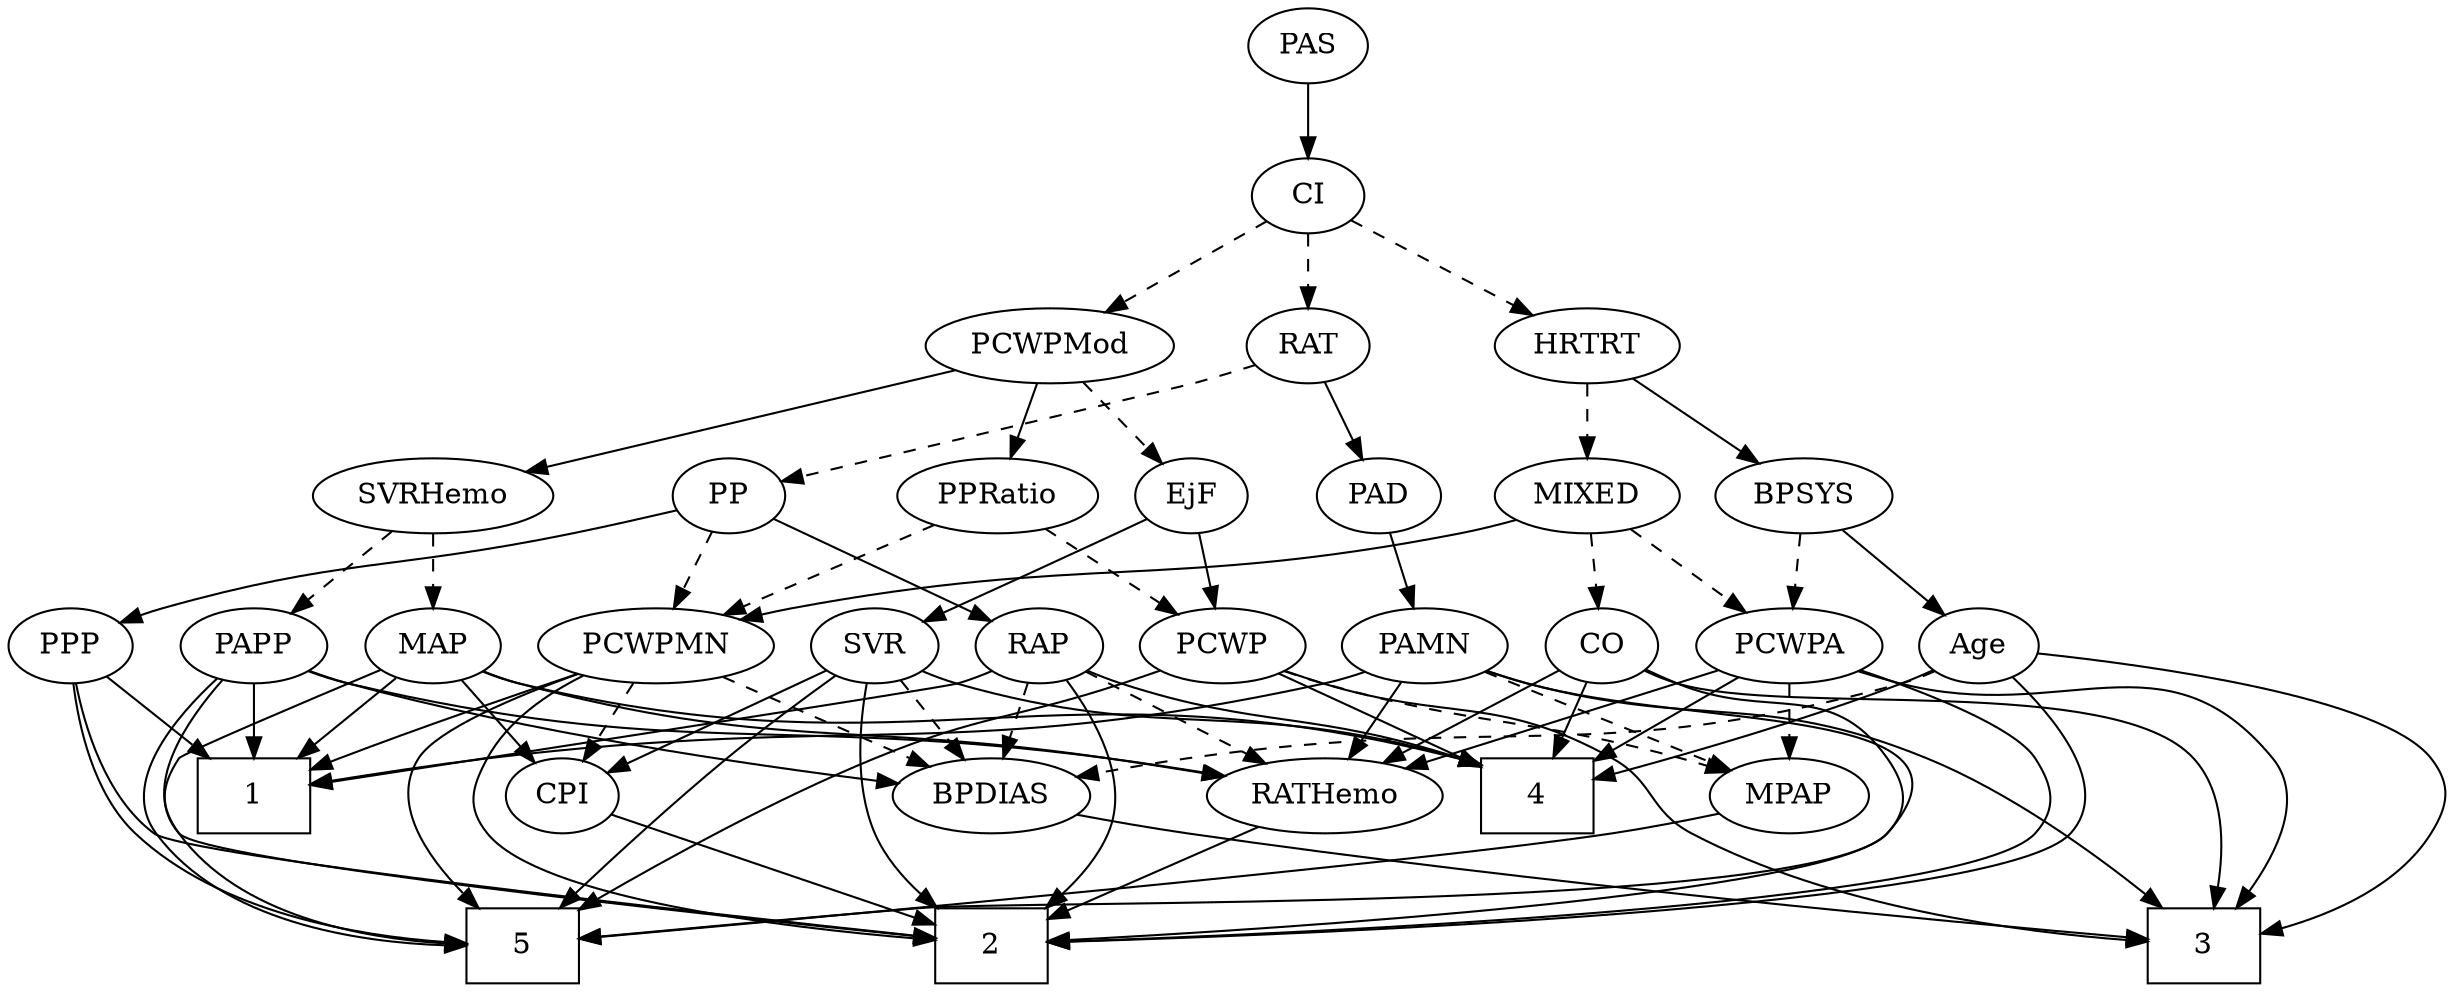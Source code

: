 strict digraph {
	graph [bb="0,0,1126,468"];
	node [label="\N"];
	1	[height=0.5,
		pos="106,90",
		shape=box,
		width=0.75];
	2	[height=0.5,
		pos="455,18",
		shape=box,
		width=0.75];
	3	[height=0.5,
		pos="1010,18",
		shape=box,
		width=0.75];
	4	[height=0.5,
		pos="696,90",
		shape=box,
		width=0.75];
	5	[height=0.5,
		pos="235,18",
		shape=box,
		width=0.75];
	Age	[height=0.5,
		pos="892,162",
		width=0.75];
	Age -> 2	[pos="e,482.18,19.858 909.58,148.22 932.6,129.99 967.61,96.072 946,72 915.79,38.351 601.9,24.168 492.42,20.219",
		style=solid];
	Age -> 3	[pos="e,1037.4,23.845 918.67,158.83 973.16,153.78 1094.2,139.23 1119,108 1128.9,95.466 1127.5,85.564 1119,72 1103.4,47.072 1072.4,33.566 \
1047.4,26.441",
		style=solid];
	Age -> 4	[pos="e,723.25,98.924 870.87,150.5 866.03,148.24 860.88,145.95 856,144 814.51,127.4 765.59,111.75 732.86,101.82",
		style=solid];
	BPDIAS	[height=0.5,
		pos="455,90",
		width=1.1735];
	Age -> BPDIAS	[pos="e,492.13,98.728 871.51,149.92 866.55,147.64 861.18,145.48 856,144 721.77,105.69 681.98,129.11 544,108 530.37,105.91 515.64,103.26 \
502.16,100.68",
		style=dashed];
	EjF	[height=0.5,
		pos="506,234",
		width=0.75];
	SVR	[height=0.5,
		pos="393,162",
		width=0.77632];
	EjF -> SVR	[pos="e,412.64,175.17 486.83,221.13 468.84,209.98 441.71,193.17 421.24,180.49",
		style=solid];
	PCWP	[height=0.5,
		pos="548,162",
		width=0.97491];
	EjF -> PCWP	[pos="e,538.22,179.31 515.53,217.12 520.67,208.56 527.12,197.8 532.92,188.13",
		style=solid];
	RAP	[height=0.5,
		pos="467,162",
		width=0.77632];
	RAP -> 1	[pos="e,133.04,95.221 445.86,150.11 440.77,147.82 435.27,145.61 430,144 416.33,139.82 225.01,109.63 142.95,96.772",
		style=solid];
	RAP -> 2	[pos="e,478.3,36.181 481.88,146.27 490.76,136.38 501.23,122.54 506,108 510.99,92.798 511.98,86.84 506,72 501.65,61.209 493.94,51.386 485.81,\
43.209",
		style=solid];
	RAP -> 4	[pos="e,668.74,104.61 488.61,150.18 493.59,147.94 498.92,145.73 504,144 568.45,122.01 590.85,130.5 659.24,107.86",
		style=solid];
	RATHemo	[height=0.5,
		pos="602,90",
		width=1.3721];
	RAP -> RATHemo	[pos="e,574.52,105.25 488.09,150.06 508.74,139.36 540.62,122.83 565.4,109.98",
		style=dashed];
	RAP -> BPDIAS	[pos="e,457.96,108.28 464.1,144.05 462.77,136.35 461.18,127.03 459.69,118.36",
		style=dashed];
	MIXED	[height=0.5,
		pos="713,234",
		width=1.1193];
	CO	[height=0.5,
		pos="718,162",
		width=0.75];
	MIXED -> CO	[pos="e,716.78,180.1 714.24,215.7 714.79,207.98 715.45,198.71 716.06,190.11",
		style=dashed];
	PCWPA	[height=0.5,
		pos="805,162",
		width=1.1555];
	MIXED -> PCWPA	[pos="e,785.2,178.07 732.51,218.15 745.47,208.29 762.69,195.19 777.1,184.23",
		style=dashed];
	PCWPMN	[height=0.5,
		pos="297,162",
		width=1.3902];
	MIXED -> PCWPMN	[pos="e,333.61,174.47 677.54,225.26 662.6,222.15 645,218.67 629,216 508.29,195.85 475.8,205.01 356,180 351.89,179.14 347.65,178.15 343.42,\
177.07",
		style=solid];
	MPAP	[height=0.5,
		pos="814,90",
		width=0.97491];
	MPAP -> 5	[pos="e,262.07,21.532 782.59,81.735 767.38,78.409 748.81,74.632 732,72 643.08,58.076 371.93,31.917 272.26,22.494",
		style=solid];
	BPSYS	[height=0.5,
		pos="809,234",
		width=1.0471];
	BPSYS -> Age	[pos="e,875.99,176.5 827.01,217.81 839.09,207.62 855.13,194.09 868.26,183.02",
		style=solid];
	BPSYS -> PCWPA	[pos="e,805.98,180.1 808.01,215.7 807.57,207.98 807.04,198.71 806.55,190.11",
		style=dashed];
	PAD	[height=0.5,
		pos="591,234",
		width=0.79437];
	PAMN	[height=0.5,
		pos="637,162",
		width=1.011];
	PAD -> PAMN	[pos="e,626.28,179.31 601.44,217.12 607.12,208.47 614.28,197.58 620.68,187.83",
		style=solid];
	CO -> 3	[pos="e,1014.8,36.172 738.52,150.02 743.48,147.74 748.84,145.55 754,144 807.97,127.79 966.91,149.53 1005,108 1020,91.662 1019.8,65.74 \
1016.7,46.076",
		style=solid];
	CO -> 4	[pos="e,701.43,108.28 712.67,144.05 710.22,136.26 707.26,126.82 704.51,118.08",
		style=solid];
	CO -> 5	[pos="e,262.12,21.593 739.15,150.55 743.99,148.29 749.14,145.98 754,144 799.29,125.53 829.63,147.84 858,108 867.28,94.967 868.84,83.767 \
858,72 824.84,36.007 467.76,40.251 419,36 368.24,31.574 309.64,26.097 272.47,22.576",
		style=solid];
	CO -> RATHemo	[pos="e,626.32,105.68 698.58,149.28 681.28,138.84 655.59,123.34 635.05,110.95",
		style=solid];
	PAS	[height=0.5,
		pos="555,450",
		width=0.75];
	CI	[height=0.5,
		pos="555,378",
		width=0.75];
	PAS -> CI	[pos="e,555,396.1 555,431.7 555,423.98 555,414.71 555,406.11",
		style=solid];
	PAMN -> 1	[pos="e,133.1,95.538 610.23,149.56 604.32,147.41 598.02,145.4 592,144 429.35,106.16 383.72,128.54 218,108 193.01,104.9 165,100.65 143.24,\
97.174",
		style=solid];
	PAMN -> 2	[pos="e,482.28,20.538 664.37,149.87 670.14,147.75 676.22,145.67 682,144 763.19,120.52 913.73,135.54 858,72 834.03,44.674 587.62,27.004 \
492.34,21.147",
		style=solid];
	PAMN -> 3	[pos="e,990.48,36.014 664.35,149.78 670.11,147.66 676.21,145.61 682,144 767.33,120.25 796,141.46 878,108 917.32,91.957 956.98,63.116 982.42,\
42.616",
		style=solid];
	PAMN -> MPAP	[pos="e,787.12,101.63 664.66,150.06 695.1,138.02 744.16,118.62 777.68,105.36",
		style=dashed];
	PAMN -> RATHemo	[pos="e,610.48,107.96 628.71,144.41 624.62,136.25 619.61,126.22 615.03,117.07",
		style=solid];
	RATHemo -> 2	[pos="e,482.13,31.919 573.31,75.337 549.9,64.188 516.68,48.369 491.39,36.331",
		style=solid];
	CPI	[height=0.5,
		pos="254,90",
		width=0.75];
	CPI -> 2	[pos="e,427.86,28.45 277.45,80.833 312.08,68.772 377.22,46.087 418.24,31.802",
		style=solid];
	RAT	[height=0.5,
		pos="555,306",
		width=0.75827];
	RAT -> PAD	[pos="e,582.45,251.63 563.35,288.76 567.65,280.4 572.99,270.02 577.83,260.61",
		style=solid];
	PP	[height=0.5,
		pos="316,234",
		width=0.75];
	RAT -> PP	[pos="e,339.95,242.4 530.86,297.21 521.55,294.26 510.8,290.91 501,288 443.94,271.06 429.15,268.65 372,252 364.76,249.89 357,247.57 349.65,\
245.35",
		style=dashed];
	SVR -> 2	[pos="e,432.95,36.034 391.99,143.71 391.59,125.09 393.02,95.051 404,72 409.14,61.211 417.34,51.227 425.67,42.902",
		style=solid];
	SVR -> 4	[pos="e,668.81,104.83 414.13,150.08 419.22,147.79 424.72,145.59 430,144 526.06,115.02 559.1,136.98 659.23,107.72",
		style=solid];
	SVR -> 5	[pos="e,253.72,36.139 377.16,147.11 365.03,136.45 347.91,121.35 333,108 308.52,86.07 280.8,60.866 261.11,42.891",
		style=solid];
	SVR -> CPI	[pos="e,275.21,101.68 371.59,150.22 348.25,138.47 310.74,119.57 284.37,106.3",
		style=solid];
	SVR -> BPDIAS	[pos="e,440.71,107.13 406.45,145.81 414.51,136.71 424.93,124.95 434.05,114.65",
		style=dashed];
	PCWPMod	[height=0.5,
		pos="440,306",
		width=1.4443];
	PCWPMod -> EjF	[pos="e,492.12,249.72 455.31,288.76 464.17,279.37 475.45,267.41 485.11,257.15",
		style=dashed];
	SVRHemo	[height=0.5,
		pos="198,234",
		width=1.3902];
	PCWPMod -> SVRHemo	[pos="e,235.68,245.9 401.39,293.83 358.99,281.57 290.9,261.87 245.33,248.69",
		style=solid];
	PPRatio	[height=0.5,
		pos="421,234",
		width=1.1013];
	PCWPMod -> PPRatio	[pos="e,425.69,252.28 435.4,288.05 433.29,280.26 430.72,270.82 428.35,262.08",
		style=solid];
	PCWPA -> 2	[pos="e,482.23,19.971 836.03,149.77 870.95,136.83 923.53,116.28 929,108 937.81,94.647 939.67,83.926 929,72 899.98,39.559 598.91,24.656 \
492.23,20.365",
		style=solid];
	PCWPA -> 3	[pos="e,1025.5,36.097 836.09,149.91 842.62,147.79 849.5,145.7 856,144 937.88,122.57 989.11,173.26 1043,108 1058.3,89.516 1045.5,63.3 1031.7,\
44.108",
		style=solid];
	PCWPA -> 4	[pos="e,722.52,108.03 782.68,146.67 767.83,137.13 748.01,124.4 731.07,113.52",
		style=solid];
	PCWPA -> MPAP	[pos="e,811.8,108.1 807.22,143.7 808.22,135.98 809.41,126.71 810.51,118.11",
		style=dashed];
	PCWPA -> RATHemo	[pos="e,636.55,102.91 773.28,150.06 739.19,138.31 684.76,119.54 646.42,106.32",
		style=solid];
	PCWPMN -> 1	[pos="e,133.27,102.54 261.65,149.11 231.13,138.69 185.94,122.94 147,108 145.61,107.47 144.19,106.91 142.76,106.35",
		style=solid];
	PCWPMN -> 2	[pos="e,427.61,20.947 264.56,148.29 247.39,139.7 227.87,126.51 218,108 210.47,93.882 208,84.487 218,72 242.56,41.346 356.9,27.238 417.33,\
21.829",
		style=solid];
	PCWPMN -> 5	[pos="e,212.4,36.037 261.76,149.02 232.34,138.23 193.83,121.95 185,108 176.44,94.481 179.09,86.87 185,72 189.29,61.199 196.94,51.324 204.99,\
43.102",
		style=solid];
	PCWPMN -> CPI	[pos="e,263.72,106.83 286.59,144.05 281.32,135.47 274.82,124.89 269.01,115.44",
		style=dashed];
	PCWPMN -> BPDIAS	[pos="e,426.75,103.51 327.46,147.5 353.13,136.13 389.96,119.81 417.45,107.63",
		style=dashed];
	MAP	[height=0.5,
		pos="198,162",
		width=0.84854];
	SVRHemo -> MAP	[pos="e,198,180.1 198,215.7 198,207.98 198,198.71 198,190.11",
		style=dashed];
	PAPP	[height=0.5,
		pos="112,162",
		width=0.88464];
	SVRHemo -> PAPP	[pos="e,129.4,177.16 178.49,217.12 166.26,207.16 150.37,194.23 137.19,183.51",
		style=dashed];
	BPDIAS -> 3	[pos="e,982.85,21.365 492.13,81.259 508.06,78.108 526.89,74.603 544,72 702.89,47.824 893.8,29.421 972.89,22.261",
		style=solid];
	MAP -> 1	[pos="e,128.37,108.02 179.82,147.17 167.48,137.78 150.85,125.13 136.5,114.21",
		style=solid];
	MAP -> 4	[pos="e,668.87,105.04 220.84,149.83 226.34,147.55 232.29,145.42 238,144 417.47,99.416 476.18,154.94 658.94,107.68",
		style=solid];
	MAP -> 5	[pos="e,207.81,18.689 172.86,151.42 136.45,137.42 73.04,112.55 70,108 61.11,94.697 60.574,84.928 70,72 99.002,32.222 158.33,21.641 197.38,\
19.184",
		style=solid];
	MAP -> RATHemo	[pos="e,559.05,99 220.89,150.03 226.39,147.74 232.32,145.56 238,144 353.9,112.21 387.25,126.48 506,108 520,105.82 535.1,103.25 549.09,\
100.78",
		style=solid];
	MAP -> CPI	[pos="e,241.61,106.49 210.43,145.46 217.75,136.31 227.16,124.55 235.35,114.31",
		style=solid];
	PP -> RAP	[pos="e,444.91,173.24 337.63,222.97 363.28,211.08 406.22,191.18 435.54,177.58",
		style=solid];
	PP -> PCWPMN	[pos="e,301.69,180.28 311.4,216.05 309.29,208.26 306.72,198.82 304.35,190.08",
		style=dashed];
	PPP	[height=0.5,
		pos="27,162",
		width=0.75];
	PP -> PPP	[pos="e,49.122,172.43 292.02,225.56 281.35,222.39 268.61,218.79 257,216 175.13,196.32 151.92,203.26 71,180 66.927,178.83 62.703,177.44 \
58.555,175.96",
		style=solid];
	PPP -> 1	[pos="e,86.793,108.02 42.608,147.17 53.01,137.95 66.953,125.6 79.114,114.82",
		style=solid];
	PPP -> 2	[pos="e,427.76,21.878 28.22,143.9 30.661,123.4 37.992,89.6 60,72 73.933,60.858 321.85,33.263 417.65,22.962",
		style=solid];
	PPP -> 5	[pos="e,207.74,18.933 26.862,143.83 27.654,123.9 32.04,91.287 51,72 89.805,32.528 155.97,21.981 197.49,19.431",
		style=solid];
	PPRatio -> PCWPMN	[pos="e,322.98,177.66 397.09,219.5 378.58,209.05 352.66,194.42 331.84,182.67",
		style=dashed];
	PPRatio -> PCWP	[pos="e,524.76,175.81 445.19,219.67 465.21,208.63 493.84,192.85 515.8,180.75",
		style=dashed];
	PCWP -> 3	[pos="e,982.83,20.298 574.81,150.07 580.45,147.93 586.39,145.8 592,144 653.18,124.39 675.77,139.08 732,108 752.36,96.744 749.45,82.905 \
770,72 835.84,37.061 923.57,25.126 972.67,21.07",
		style=solid];
	PCWP -> 4	[pos="e,668.76,103.88 573.11,149.13 596.86,137.89 632.78,120.9 659.66,108.19",
		style=solid];
	PCWP -> 5	[pos="e,262.23,34.852 520.58,150.29 515.09,148.18 509.37,146 504,144 459.74,127.49 447.22,127.05 404,108 356.99,87.279 304.98,59.04 271.24,\
39.973",
		style=solid];
	PCWP -> MPAP	[pos="e,786.47,101.25 574.28,150.04 580.06,147.86 586.19,145.72 592,144 667.33,121.77 689.3,128.91 765,108 768.84,106.94 772.83,105.73 \
776.78,104.47",
		style=dashed];
	CI -> RAT	[pos="e,555,324.1 555,359.7 555,351.98 555,342.71 555,334.11",
		style=dashed];
	CI -> PCWPMod	[pos="e,464.53,321.93 535.75,365.28 518.71,354.91 493.46,339.54 473.17,327.19",
		style=dashed];
	HRTRT	[height=0.5,
		pos="713,306",
		width=1.1013];
	CI -> HRTRT	[pos="e,685.65,319.12 576.97,367.27 602.6,355.91 645.38,336.96 676.13,323.33",
		style=dashed];
	PAPP -> 1	[pos="e,107.47,108.1 110.52,143.7 109.86,135.98 109.06,126.71 108.32,118.11",
		style=solid];
	PAPP -> 2	[pos="e,427.97,21.744 95.82,146.35 76.888,127.47 50.465,94.409 70,72 81.418,58.902 323.82,32.559 418.02,22.773",
		style=solid];
	PAPP -> 5	[pos="e,207.89,18.097 93.701,147.15 72.136,129.14 41.445,97.006 60,72 91.583,29.435 156.41,19.847 197.68,18.327",
		style=solid];
	PAPP -> RATHemo	[pos="e,559.1,99.28 136.96,150.48 143.69,148.01 151.03,145.62 158,144 309.45,108.77 352.01,129.57 506,108 520.03,106.03 535.14,103.54 \
549.14,101.07",
		style=solid];
	PAPP -> BPDIAS	[pos="e,414.63,95.891 137.05,150.83 143.77,148.35 151.1,145.88 158,144 243.11,120.88 344.76,105.24 404.36,97.248",
		style=solid];
	HRTRT -> MIXED	[pos="e,713,252.1 713,287.7 713,279.98 713,270.71 713,262.11",
		style=dashed];
	HRTRT -> BPSYS	[pos="e,789,249.58 733.36,290.15 747.07,280.16 765.34,266.83 780.5,255.78",
		style=solid];
}
